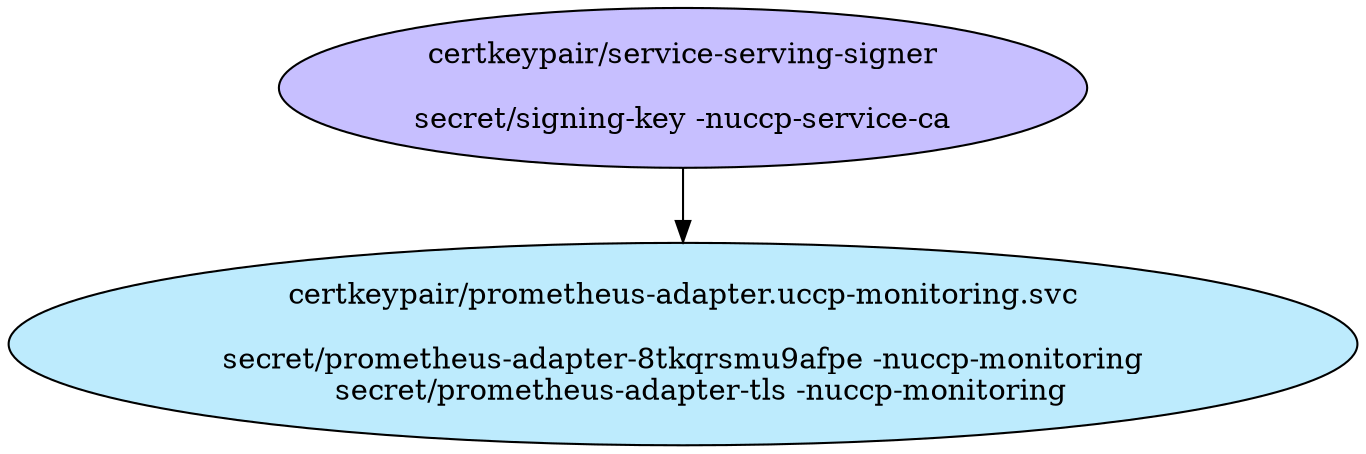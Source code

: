 digraph "Local Certificate" {
  // Node definitions.
  1 [
    label="certkeypair/service-serving-signer\n\nsecret/signing-key -nuccp-service-ca\n"
    style=filled
    fillcolor="#c7bfff"
  ];
  4 [
    label="certkeypair/prometheus-adapter.uccp-monitoring.svc\n\nsecret/prometheus-adapter-8tkqrsmu9afpe -nuccp-monitoring\n    secret/prometheus-adapter-tls -nuccp-monitoring\n"
    style=filled
    fillcolor="#bdebfd"
  ];

  // Edge definitions.
  1 -> 4;
}